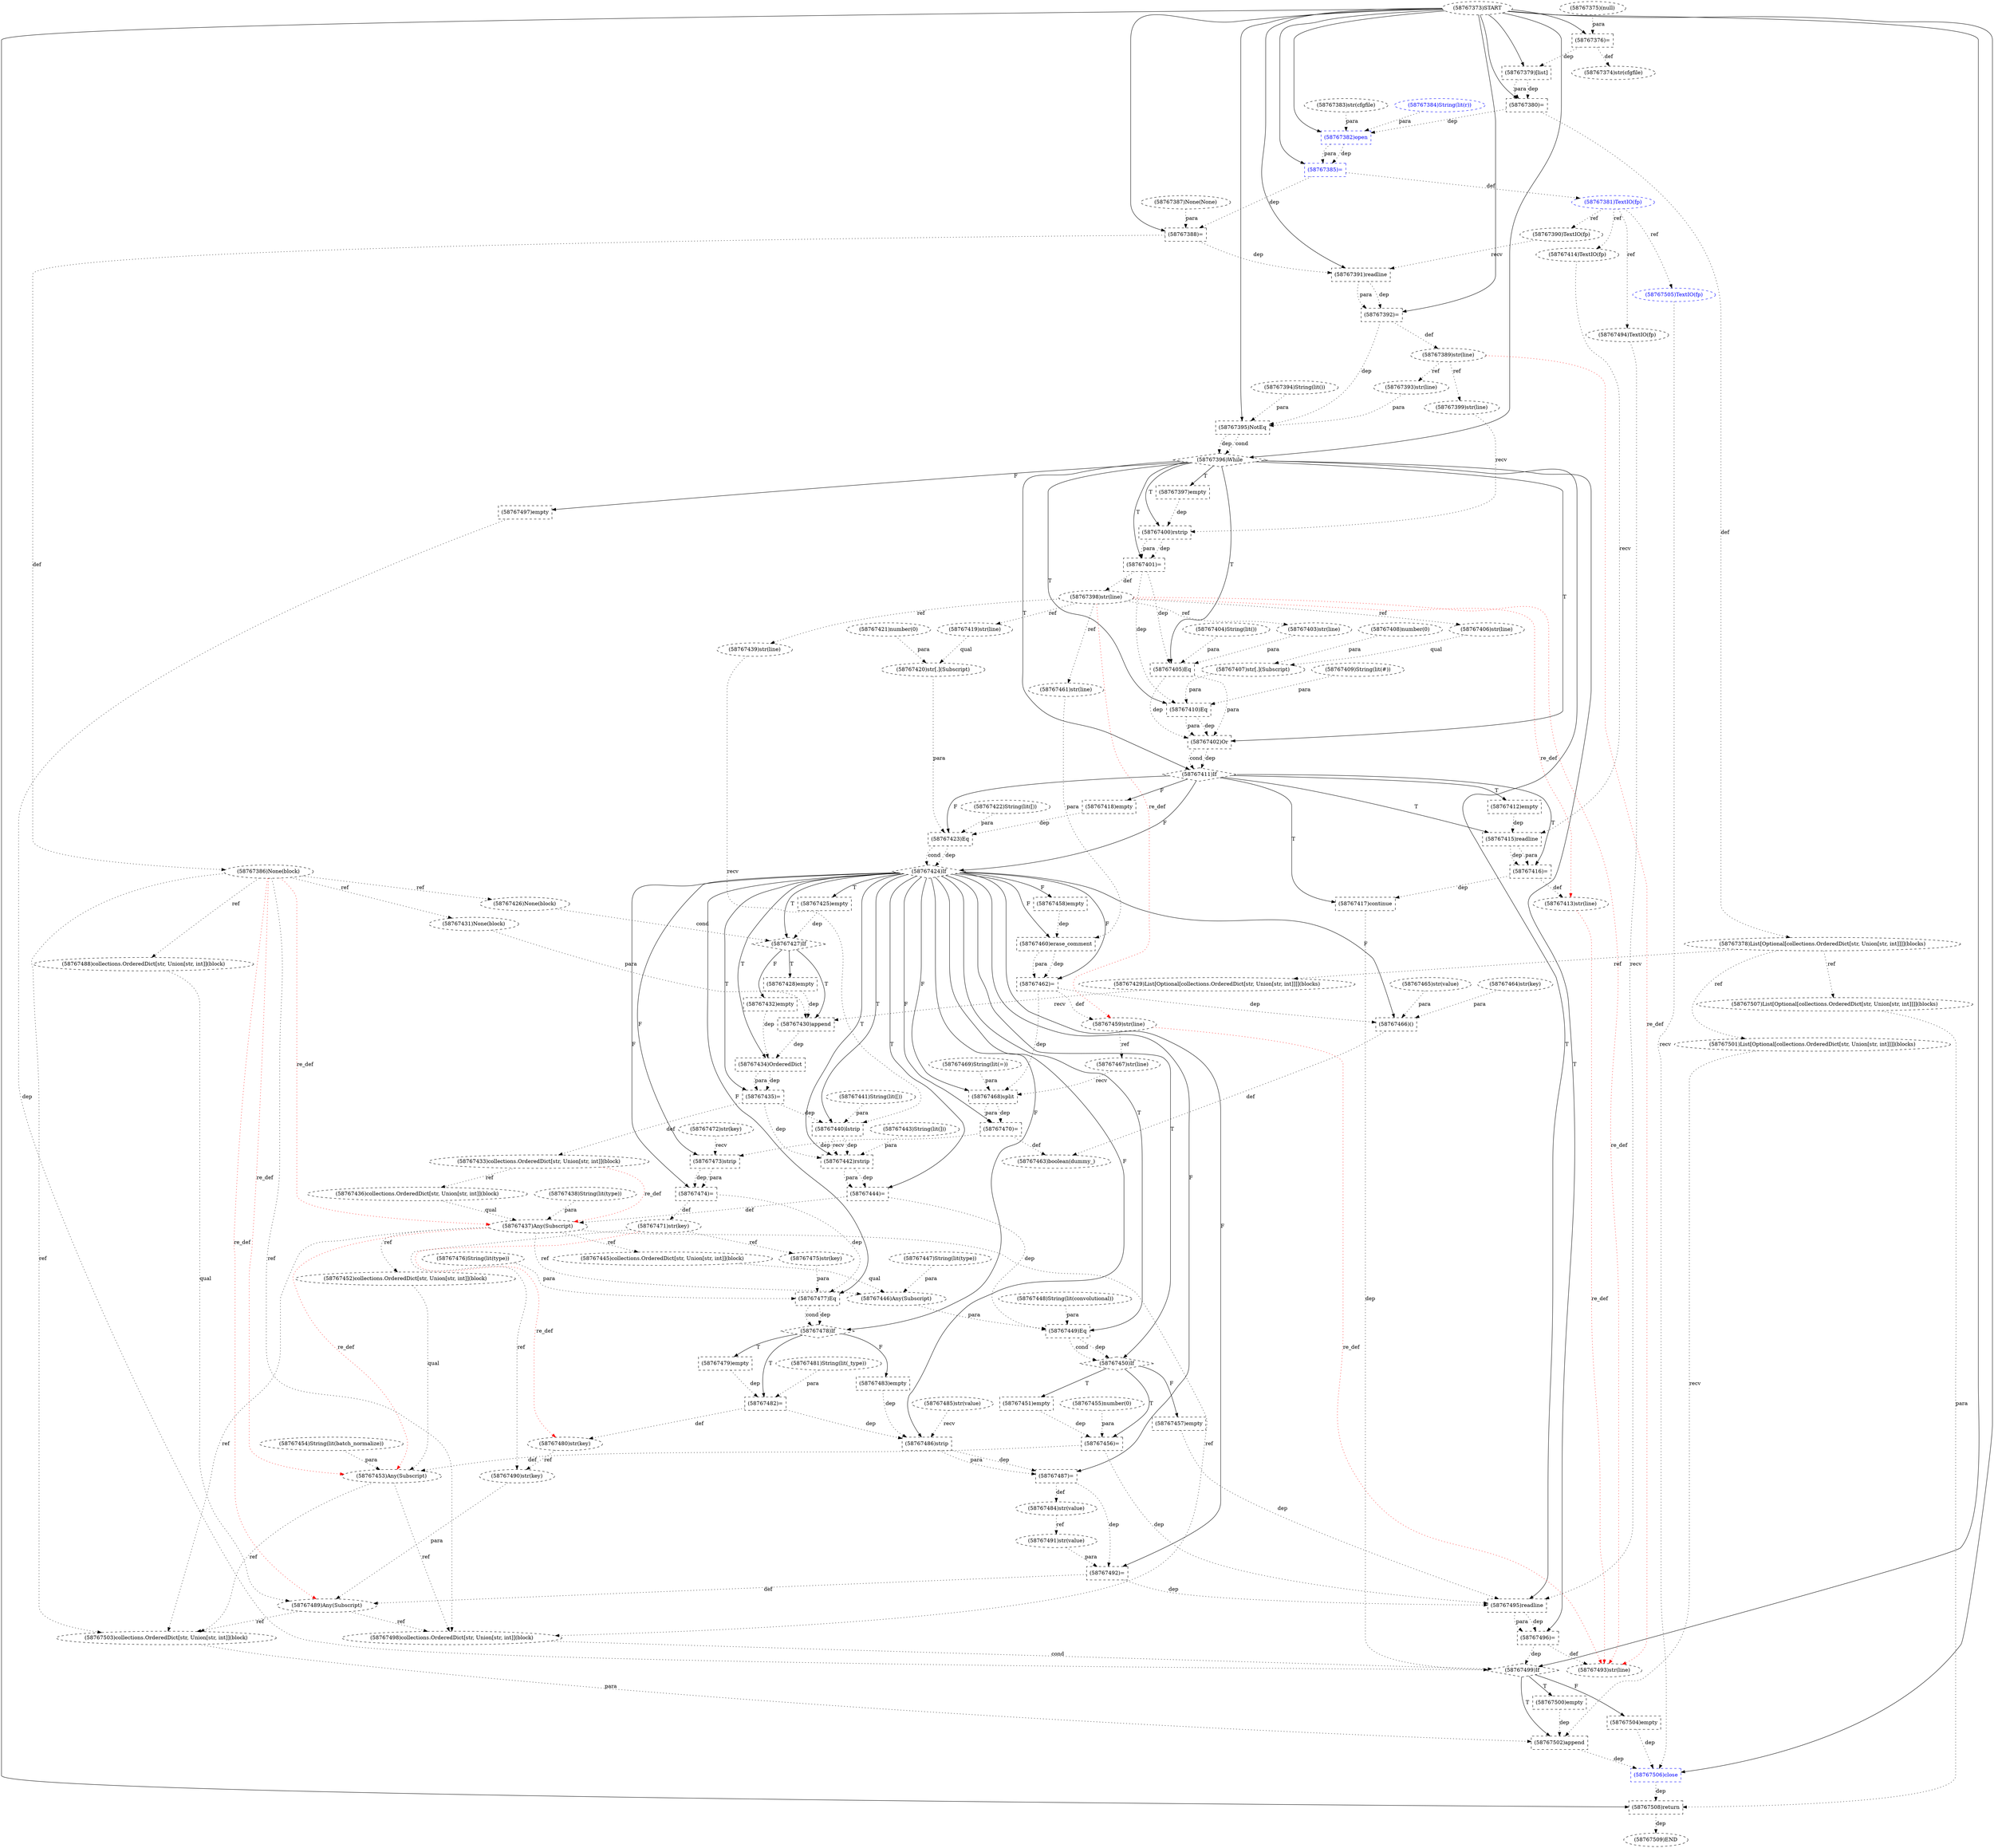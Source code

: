 digraph G {
1 [label="(58767414)TextIO(fp)" shape=ellipse style=dashed]
2 [label="(58767498)collections.OrderedDict[str, Union[str, int]](block)" shape=ellipse style=dashed]
3 [label="(58767410)Eq" shape=box style=dashed]
4 [label="(58767452)collections.OrderedDict[str, Union[str, int]](block)" shape=ellipse style=dashed]
5 [label="(58767446)Any(Subscript)" shape=ellipse style=dashed]
6 [label="(58767398)str(line)" shape=ellipse style=dashed]
7 [label="(58767476)String(lit(type))" shape=ellipse style=dashed]
8 [label="(58767505)TextIO(fp)" shape=ellipse style=dashed color=blue fontcolor=blue]
9 [label="(58767397)empty" shape=box style=dashed]
10 [label="(58767396)While" shape=diamond style=dashed]
11 [label="(58767395)NotEq" shape=box style=dashed]
12 [label="(58767439)str(line)" shape=ellipse style=dashed]
13 [label="(58767447)String(lit(type))" shape=ellipse style=dashed]
14 [label="(58767466)()" shape=box style=dashed]
15 [label="(58767431)None(block)" shape=ellipse style=dashed]
16 [label="(58767472)str(key)" shape=ellipse style=dashed]
17 [label="(58767461)str(line)" shape=ellipse style=dashed]
18 [label="(58767475)str(key)" shape=ellipse style=dashed]
19 [label="(58767477)Eq" shape=box style=dashed]
20 [label="(58767458)empty" shape=box style=dashed]
21 [label="(58767411)If" shape=diamond style=dashed]
22 [label="(58767488)collections.OrderedDict[str, Union[str, int]](block)" shape=ellipse style=dashed]
23 [label="(58767385)=" shape=box style=dashed color=blue fontcolor=blue]
24 [label="(58767399)str(line)" shape=ellipse style=dashed]
25 [label="(58767408)number(0)" shape=ellipse style=dashed]
26 [label="(58767507)List[Optional[collections.OrderedDict[str, Union[str, int]]]](blocks)" shape=ellipse style=dashed]
27 [label="(58767391)readline" shape=box style=dashed]
28 [label="(58767492)=" shape=box style=dashed]
29 [label="(58767485)str(value)" shape=ellipse style=dashed]
30 [label="(58767429)List[Optional[collections.OrderedDict[str, Union[str, int]]]](blocks)" shape=ellipse style=dashed]
31 [label="(58767437)Any(Subscript)" shape=ellipse style=dashed]
32 [label="(58767457)empty" shape=box style=dashed]
33 [label="(58767497)empty" shape=box style=dashed]
34 [label="(58767387)None(None)" shape=ellipse style=dashed]
35 [label="(58767455)number(0)" shape=ellipse style=dashed]
36 [label="(58767481)String(lit(_type))" shape=ellipse style=dashed]
37 [label="(58767403)str(line)" shape=ellipse style=dashed]
38 [label="(58767494)TextIO(fp)" shape=ellipse style=dashed]
39 [label="(58767413)str(line)" shape=ellipse style=dashed]
40 [label="(58767381)TextIO(fp)" shape=ellipse style=dashed color=blue fontcolor=blue]
41 [label="(58767465)str(value)" shape=ellipse style=dashed]
42 [label="(58767496)=" shape=box style=dashed]
43 [label="(58767433)collections.OrderedDict[str, Union[str, int]](block)" shape=ellipse style=dashed]
44 [label="(58767445)collections.OrderedDict[str, Union[str, int]](block)" shape=ellipse style=dashed]
45 [label="(58767412)empty" shape=box style=dashed]
46 [label="(58767402)Or" shape=box style=dashed]
47 [label="(58767448)String(lit(convolutional))" shape=ellipse style=dashed]
48 [label="(58767478)If" shape=diamond style=dashed]
49 [label="(58767423)Eq" shape=box style=dashed]
50 [label="(58767449)Eq" shape=box style=dashed]
51 [label="(58767456)=" shape=box style=dashed]
52 [label="(58767426)None(block)" shape=ellipse style=dashed]
53 [label="(58767417)continue" shape=box style=dashed]
54 [label="(58767451)empty" shape=box style=dashed]
55 [label="(58767425)empty" shape=box style=dashed]
56 [label="(58767434)OrderedDict" shape=box style=dashed]
57 [label="(58767405)Eq" shape=box style=dashed]
58 [label="(58767489)Any(Subscript)" shape=ellipse style=dashed]
59 [label="(58767404)String(lit())" shape=ellipse style=dashed]
60 [label="(58767509)END" style=dashed]
61 [label="(58767463)boolean(dummy_)" shape=ellipse style=dashed]
62 [label="(58767479)empty" shape=box style=dashed]
63 [label="(58767392)=" shape=box style=dashed]
64 [label="(58767390)TextIO(fp)" shape=ellipse style=dashed]
65 [label="(58767373)START" style=dashed]
66 [label="(58767432)empty" shape=box style=dashed]
67 [label="(58767474)=" shape=box style=dashed]
68 [label="(58767406)str(line)" shape=ellipse style=dashed]
69 [label="(58767421)number(0)" shape=ellipse style=dashed]
70 [label="(58767469)String(lit(=))" shape=ellipse style=dashed]
71 [label="(58767499)If" shape=diamond style=dashed]
72 [label="(58767504)empty" shape=box style=dashed]
73 [label="(58767436)collections.OrderedDict[str, Union[str, int]](block)" shape=ellipse style=dashed]
74 [label="(58767468)split" shape=box style=dashed]
75 [label="(58767453)Any(Subscript)" shape=ellipse style=dashed]
76 [label="(58767440)lstrip" shape=box style=dashed]
77 [label="(58767427)If" shape=diamond style=dashed]
78 [label="(58767379)[list]" shape=box style=dashed]
79 [label="(58767409)String(lit(#))" shape=ellipse style=dashed]
80 [label="(58767428)empty" shape=box style=dashed]
81 [label="(58767464)str(key)" shape=ellipse style=dashed]
82 [label="(58767418)empty" shape=box style=dashed]
83 [label="(58767508)return" shape=box style=dashed]
84 [label="(58767450)If" shape=diamond style=dashed]
85 [label="(58767502)append" shape=box style=dashed]
86 [label="(58767443)String(lit(]))" shape=ellipse style=dashed]
87 [label="(58767459)str(line)" shape=ellipse style=dashed]
88 [label="(58767462)=" shape=box style=dashed]
89 [label="(58767376)=" shape=box style=dashed]
90 [label="(58767454)String(lit(batch_normalize))" shape=ellipse style=dashed]
91 [label="(58767482)=" shape=box style=dashed]
92 [label="(58767378)List[Optional[collections.OrderedDict[str, Union[str, int]]]](blocks)" shape=ellipse style=dashed]
93 [label="(58767382)open" shape=box style=dashed color=blue fontcolor=blue]
94 [label="(58767419)str(line)" shape=ellipse style=dashed]
95 [label="(58767442)rstrip" shape=box style=dashed]
96 [label="(58767506)close" shape=box style=dashed color=blue fontcolor=blue]
97 [label="(58767374)str(cfgfile)" shape=ellipse style=dashed]
98 [label="(58767393)str(line)" shape=ellipse style=dashed]
99 [label="(58767394)String(lit())" shape=ellipse style=dashed]
100 [label="(58767470)=" shape=box style=dashed]
101 [label="(58767386)None(block)" shape=ellipse style=dashed]
102 [label="(58767480)str(key)" shape=ellipse style=dashed]
103 [label="(58767460)erase_comment" shape=box style=dashed]
104 [label="(58767473)strip" shape=box style=dashed]
105 [label="(58767444)=" shape=box style=dashed]
106 [label="(58767438)String(lit(type))" shape=ellipse style=dashed]
107 [label="(58767503)collections.OrderedDict[str, Union[str, int]](block)" shape=ellipse style=dashed]
108 [label="(58767422)String(lit([))" shape=ellipse style=dashed]
109 [label="(58767483)empty" shape=box style=dashed]
110 [label="(58767484)str(value)" shape=ellipse style=dashed]
111 [label="(58767388)=" shape=box style=dashed]
112 [label="(58767430)append" shape=box style=dashed]
113 [label="(58767491)str(value)" shape=ellipse style=dashed]
114 [label="(58767467)str(line)" shape=ellipse style=dashed]
115 [label="(58767435)=" shape=box style=dashed]
116 [label="(58767415)readline" shape=box style=dashed]
117 [label="(58767383)str(cfgfile)" shape=ellipse style=dashed]
118 [label="(58767407)str[.](Subscript)" shape=ellipse style=dashed]
119 [label="(58767384)String(lit(r))" shape=ellipse style=dashed color=blue fontcolor=blue]
120 [label="(58767401)=" shape=box style=dashed]
121 [label="(58767500)empty" shape=box style=dashed]
122 [label="(58767486)strip" shape=box style=dashed]
123 [label="(58767490)str(key)" shape=ellipse style=dashed]
124 [label="(58767495)readline" shape=box style=dashed]
125 [label="(58767441)String(lit([))" shape=ellipse style=dashed]
126 [label="(58767400)rstrip" shape=box style=dashed]
127 [label="(58767424)If" shape=diamond style=dashed]
128 [label="(58767493)str(line)" shape=ellipse style=dashed]
129 [label="(58767416)=" shape=box style=dashed]
130 [label="(58767471)str(key)" shape=ellipse style=dashed]
131 [label="(58767380)=" shape=box style=dashed]
132 [label="(58767501)List[Optional[collections.OrderedDict[str, Union[str, int]]]](blocks)" shape=ellipse style=dashed]
133 [label="(58767420)str[.](Subscript)" shape=ellipse style=dashed]
134 [label="(58767389)str(line)" shape=ellipse style=dashed]
135 [label="(58767375)(null)" shape=ellipse style=dashed]
136 [label="(58767487)=" shape=box style=dashed]
40 -> 1 [label="ref" style=dotted];
31 -> 2 [label="ref" style=dotted];
58 -> 2 [label="ref" style=dotted];
101 -> 2 [label="ref" style=dotted];
75 -> 2 [label="ref" style=dotted];
10 -> 3 [label="T"];
118 -> 3 [label="para" style=dotted];
79 -> 3 [label="para" style=dotted];
120 -> 3 [label="dep" style=dotted];
31 -> 4 [label="ref" style=dotted];
44 -> 5 [label="qual" style=dotted];
13 -> 5 [label="para" style=dotted];
31 -> 5 [label="ref" style=dotted];
120 -> 6 [label="def" style=dotted];
40 -> 8 [label="ref" style=dotted];
10 -> 9 [label="T"];
65 -> 10 [label="" style=solid];
11 -> 10 [label="dep" style=dotted];
11 -> 10 [label="cond" style=dotted];
65 -> 11 [label="" style=solid];
98 -> 11 [label="para" style=dotted];
99 -> 11 [label="para" style=dotted];
63 -> 11 [label="dep" style=dotted];
6 -> 12 [label="ref" style=dotted];
127 -> 14 [label="F"];
81 -> 14 [label="para" style=dotted];
41 -> 14 [label="para" style=dotted];
88 -> 14 [label="dep" style=dotted];
101 -> 15 [label="ref" style=dotted];
6 -> 17 [label="ref" style=dotted];
130 -> 18 [label="ref" style=dotted];
127 -> 19 [label="F"];
18 -> 19 [label="para" style=dotted];
7 -> 19 [label="para" style=dotted];
67 -> 19 [label="dep" style=dotted];
127 -> 20 [label="F"];
10 -> 21 [label="T"];
46 -> 21 [label="dep" style=dotted];
46 -> 21 [label="cond" style=dotted];
101 -> 22 [label="ref" style=dotted];
65 -> 23 [label="" style=solid];
93 -> 23 [label="dep" style=dotted];
93 -> 23 [label="para" style=dotted];
134 -> 24 [label="ref" style=dotted];
92 -> 26 [label="ref" style=dotted];
65 -> 27 [label="" style=solid];
64 -> 27 [label="recv" style=dotted];
111 -> 27 [label="dep" style=dotted];
127 -> 28 [label="F"];
113 -> 28 [label="para" style=dotted];
136 -> 28 [label="dep" style=dotted];
92 -> 30 [label="ref" style=dotted];
73 -> 31 [label="qual" style=dotted];
106 -> 31 [label="para" style=dotted];
105 -> 31 [label="def" style=dotted];
43 -> 31 [label="re_def" style=dotted color=red];
101 -> 31 [label="re_def" style=dotted color=red];
84 -> 32 [label="F"];
10 -> 33 [label="F"];
6 -> 37 [label="ref" style=dotted];
40 -> 38 [label="ref" style=dotted];
129 -> 39 [label="def" style=dotted];
6 -> 39 [label="re_def" style=dotted color=red];
23 -> 40 [label="def" style=dotted];
10 -> 42 [label="T"];
124 -> 42 [label="dep" style=dotted];
124 -> 42 [label="para" style=dotted];
115 -> 43 [label="def" style=dotted];
31 -> 44 [label="ref" style=dotted];
21 -> 45 [label="T"];
10 -> 46 [label="T"];
57 -> 46 [label="dep" style=dotted];
57 -> 46 [label="para" style=dotted];
3 -> 46 [label="dep" style=dotted];
3 -> 46 [label="para" style=dotted];
127 -> 48 [label="F"];
19 -> 48 [label="dep" style=dotted];
19 -> 48 [label="cond" style=dotted];
21 -> 49 [label="F"];
133 -> 49 [label="para" style=dotted];
108 -> 49 [label="para" style=dotted];
82 -> 49 [label="dep" style=dotted];
127 -> 50 [label="T"];
5 -> 50 [label="para" style=dotted];
47 -> 50 [label="para" style=dotted];
105 -> 50 [label="dep" style=dotted];
84 -> 51 [label="T"];
35 -> 51 [label="para" style=dotted];
54 -> 51 [label="dep" style=dotted];
101 -> 52 [label="ref" style=dotted];
21 -> 53 [label="T"];
129 -> 53 [label="dep" style=dotted];
84 -> 54 [label="T"];
127 -> 55 [label="T"];
127 -> 56 [label="T"];
112 -> 56 [label="dep" style=dotted];
66 -> 56 [label="dep" style=dotted];
10 -> 57 [label="T"];
37 -> 57 [label="para" style=dotted];
59 -> 57 [label="para" style=dotted];
120 -> 57 [label="dep" style=dotted];
22 -> 58 [label="qual" style=dotted];
123 -> 58 [label="para" style=dotted];
28 -> 58 [label="def" style=dotted];
101 -> 58 [label="re_def" style=dotted color=red];
83 -> 60 [label="dep" style=dotted];
14 -> 61 [label="def" style=dotted];
100 -> 61 [label="def" style=dotted];
48 -> 62 [label="T"];
65 -> 63 [label="" style=solid];
27 -> 63 [label="dep" style=dotted];
27 -> 63 [label="para" style=dotted];
40 -> 64 [label="ref" style=dotted];
77 -> 66 [label="F"];
127 -> 67 [label="F"];
104 -> 67 [label="dep" style=dotted];
104 -> 67 [label="para" style=dotted];
6 -> 68 [label="ref" style=dotted];
65 -> 71 [label="" style=solid];
2 -> 71 [label="cond" style=dotted];
33 -> 71 [label="dep" style=dotted];
53 -> 71 [label="dep" style=dotted];
42 -> 71 [label="dep" style=dotted];
71 -> 72 [label="F"];
43 -> 73 [label="ref" style=dotted];
127 -> 74 [label="F"];
114 -> 74 [label="recv" style=dotted];
70 -> 74 [label="para" style=dotted];
88 -> 74 [label="dep" style=dotted];
4 -> 75 [label="qual" style=dotted];
90 -> 75 [label="para" style=dotted];
51 -> 75 [label="def" style=dotted];
31 -> 75 [label="re_def" style=dotted color=red];
101 -> 75 [label="re_def" style=dotted color=red];
127 -> 76 [label="T"];
12 -> 76 [label="recv" style=dotted];
125 -> 76 [label="para" style=dotted];
115 -> 76 [label="dep" style=dotted];
127 -> 77 [label="T"];
52 -> 77 [label="cond" style=dotted];
55 -> 77 [label="dep" style=dotted];
65 -> 78 [label="" style=solid];
89 -> 78 [label="dep" style=dotted];
77 -> 80 [label="T"];
21 -> 82 [label="F"];
65 -> 83 [label="" style=solid];
26 -> 83 [label="para" style=dotted];
96 -> 83 [label="dep" style=dotted];
127 -> 84 [label="T"];
50 -> 84 [label="dep" style=dotted];
50 -> 84 [label="cond" style=dotted];
71 -> 85 [label="T"];
132 -> 85 [label="recv" style=dotted];
107 -> 85 [label="para" style=dotted];
121 -> 85 [label="dep" style=dotted];
88 -> 87 [label="def" style=dotted];
6 -> 87 [label="re_def" style=dotted color=red];
127 -> 88 [label="F"];
103 -> 88 [label="dep" style=dotted];
103 -> 88 [label="para" style=dotted];
65 -> 89 [label="" style=solid];
135 -> 89 [label="para" style=dotted];
48 -> 91 [label="T"];
36 -> 91 [label="para" style=dotted];
62 -> 91 [label="dep" style=dotted];
131 -> 92 [label="def" style=dotted];
65 -> 93 [label="" style=solid];
117 -> 93 [label="para" style=dotted];
119 -> 93 [label="para" style=dotted];
131 -> 93 [label="dep" style=dotted];
6 -> 94 [label="ref" style=dotted];
127 -> 95 [label="T"];
76 -> 95 [label="dep" style=dotted];
76 -> 95 [label="recv" style=dotted];
86 -> 95 [label="para" style=dotted];
115 -> 95 [label="dep" style=dotted];
65 -> 96 [label="" style=solid];
8 -> 96 [label="recv" style=dotted];
72 -> 96 [label="dep" style=dotted];
85 -> 96 [label="dep" style=dotted];
89 -> 97 [label="def" style=dotted];
134 -> 98 [label="ref" style=dotted];
127 -> 100 [label="F"];
74 -> 100 [label="dep" style=dotted];
74 -> 100 [label="para" style=dotted];
111 -> 101 [label="def" style=dotted];
91 -> 102 [label="def" style=dotted];
130 -> 102 [label="re_def" style=dotted color=red];
127 -> 103 [label="F"];
17 -> 103 [label="para" style=dotted];
20 -> 103 [label="dep" style=dotted];
127 -> 104 [label="F"];
16 -> 104 [label="recv" style=dotted];
100 -> 104 [label="dep" style=dotted];
127 -> 105 [label="T"];
95 -> 105 [label="dep" style=dotted];
95 -> 105 [label="para" style=dotted];
31 -> 107 [label="ref" style=dotted];
58 -> 107 [label="ref" style=dotted];
101 -> 107 [label="ref" style=dotted];
75 -> 107 [label="ref" style=dotted];
48 -> 109 [label="F"];
136 -> 110 [label="def" style=dotted];
65 -> 111 [label="" style=solid];
34 -> 111 [label="para" style=dotted];
23 -> 111 [label="dep" style=dotted];
77 -> 112 [label="T"];
30 -> 112 [label="recv" style=dotted];
15 -> 112 [label="para" style=dotted];
80 -> 112 [label="dep" style=dotted];
110 -> 113 [label="ref" style=dotted];
87 -> 114 [label="ref" style=dotted];
127 -> 115 [label="T"];
56 -> 115 [label="dep" style=dotted];
56 -> 115 [label="para" style=dotted];
21 -> 116 [label="T"];
1 -> 116 [label="recv" style=dotted];
45 -> 116 [label="dep" style=dotted];
68 -> 118 [label="qual" style=dotted];
25 -> 118 [label="para" style=dotted];
10 -> 120 [label="T"];
126 -> 120 [label="dep" style=dotted];
126 -> 120 [label="para" style=dotted];
71 -> 121 [label="T"];
127 -> 122 [label="F"];
29 -> 122 [label="recv" style=dotted];
109 -> 122 [label="dep" style=dotted];
91 -> 122 [label="dep" style=dotted];
130 -> 123 [label="ref" style=dotted];
102 -> 123 [label="ref" style=dotted];
10 -> 124 [label="T"];
38 -> 124 [label="recv" style=dotted];
32 -> 124 [label="dep" style=dotted];
51 -> 124 [label="dep" style=dotted];
28 -> 124 [label="dep" style=dotted];
10 -> 126 [label="T"];
24 -> 126 [label="recv" style=dotted];
9 -> 126 [label="dep" style=dotted];
21 -> 127 [label="F"];
49 -> 127 [label="dep" style=dotted];
49 -> 127 [label="cond" style=dotted];
42 -> 128 [label="def" style=dotted];
87 -> 128 [label="re_def" style=dotted color=red];
39 -> 128 [label="re_def" style=dotted color=red];
6 -> 128 [label="re_def" style=dotted color=red];
134 -> 128 [label="re_def" style=dotted color=red];
21 -> 129 [label="T"];
116 -> 129 [label="dep" style=dotted];
116 -> 129 [label="para" style=dotted];
67 -> 130 [label="def" style=dotted];
65 -> 131 [label="" style=solid];
78 -> 131 [label="dep" style=dotted];
78 -> 131 [label="para" style=dotted];
92 -> 132 [label="ref" style=dotted];
94 -> 133 [label="qual" style=dotted];
69 -> 133 [label="para" style=dotted];
63 -> 134 [label="def" style=dotted];
127 -> 136 [label="F"];
122 -> 136 [label="dep" style=dotted];
122 -> 136 [label="para" style=dotted];
}